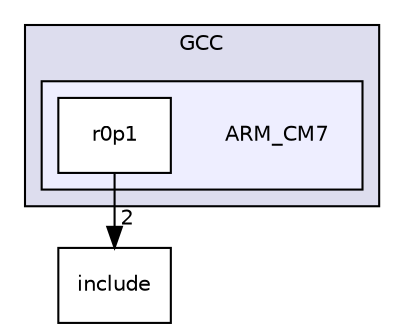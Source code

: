 digraph "/home/developer/mtrain-firmware/external/middleware/FreeRTOS/src/portable/GCC/ARM_CM7" {
  compound=true
  node [ fontsize="10", fontname="Helvetica"];
  edge [ labelfontsize="10", labelfontname="Helvetica"];
  subgraph clusterdir_c3f6510a47af292d4765bcaa26bd18e3 {
    graph [ bgcolor="#ddddee", pencolor="black", label="GCC" fontname="Helvetica", fontsize="10", URL="dir_c3f6510a47af292d4765bcaa26bd18e3.html"]
  subgraph clusterdir_6367ce775bc89732aa8f107cab2a4704 {
    graph [ bgcolor="#eeeeff", pencolor="black", label="" URL="dir_6367ce775bc89732aa8f107cab2a4704.html"];
    dir_6367ce775bc89732aa8f107cab2a4704 [shape=plaintext label="ARM_CM7"];
    dir_b742281305a886e35fe873526f5a0eec [shape=box label="r0p1" color="black" fillcolor="white" style="filled" URL="dir_b742281305a886e35fe873526f5a0eec.html"];
  }
  }
  dir_e8f305f026f0eedfd01db8b47ccd6bd3 [shape=box label="include" URL="dir_e8f305f026f0eedfd01db8b47ccd6bd3.html"];
  dir_b742281305a886e35fe873526f5a0eec->dir_e8f305f026f0eedfd01db8b47ccd6bd3 [headlabel="2", labeldistance=1.5 headhref="dir_000051_000041.html"];
}
